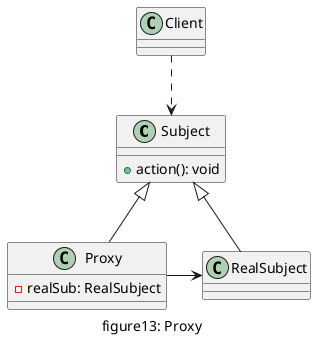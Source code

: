 @startuml "figure13_proxy"
caption figure13: Proxy

class Subject{
    + action(): void
}

class Proxy{
    - realSub: RealSubject
}

class RealSubject{}

class Client{}

Subject <|-- RealSubject
Subject <|-- Proxy
Proxy -right-> RealSubject
Client ..> Subject 

@enduml